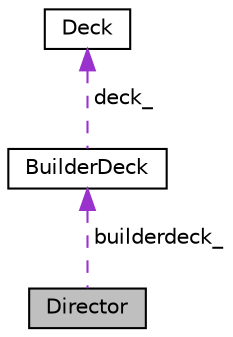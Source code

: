 digraph "Director"
{
  edge [fontname="Helvetica",fontsize="10",labelfontname="Helvetica",labelfontsize="10"];
  node [fontname="Helvetica",fontsize="10",shape=record];
  Node1 [label="Director",height=0.2,width=0.4,color="black", fillcolor="grey75", style="filled" fontcolor="black"];
  Node2 -> Node1 [dir="back",color="darkorchid3",fontsize="10",style="dashed",label=" builderdeck_" ,fontname="Helvetica"];
  Node2 [label="BuilderDeck",height=0.2,width=0.4,color="black", fillcolor="white", style="filled",URL="$class_builder_deck.html",tooltip="Classe BuilderDeck qui permet de charger en memoire un deck composé de carte à partir de fichiers txt..."];
  Node3 -> Node2 [dir="back",color="darkorchid3",fontsize="10",style="dashed",label=" deck_" ,fontname="Helvetica"];
  Node3 [label="Deck",height=0.2,width=0.4,color="black", fillcolor="white", style="filled",URL="$class_deck.html"];
}

